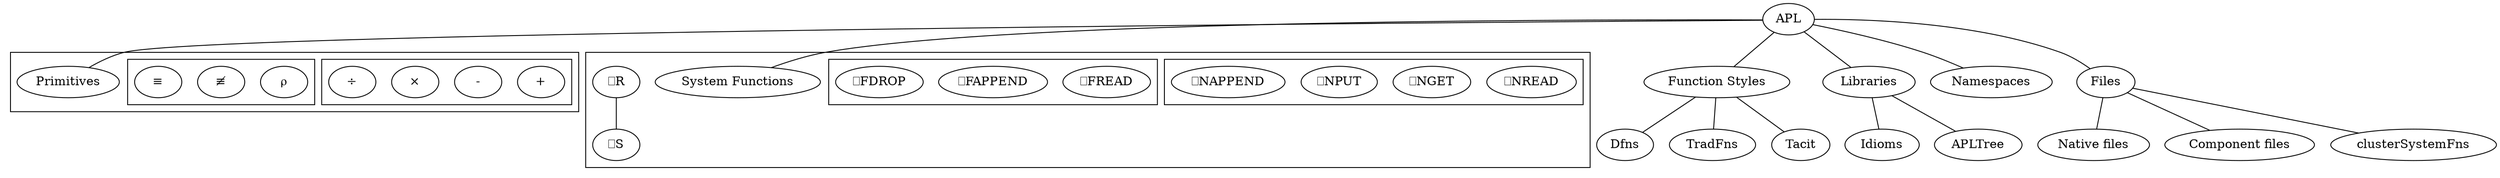 /* Paste this into viz-js.com */
graph Learn{
    subgraph clusterPrimitives{
        "Primitives"
        subgraph clusterMath{
            "+"
            "-"
            "×"
            "\÷"
        }
        subgraph clusterStruct{
            "⍴"
            "≢"
            "≡"
        }
    }
    subgraph clusterSystemFns{
        "System Functions"
        subgraph clusterNative{
        "⎕NREAD"
        "⎕NGET"
        "⎕NPUT"
        "⎕NAPPEND"
        }
        subgraph clusterComponent{
            "⎕FREAD"
            "⎕FAPPEND"
            "⎕FDROP"
        }
        "⎕R" -- "⎕S" 
        }
    "Function Styles" -- "Dfns"
    "Function Styles" -- "TradFns"
    
    
    "APL" -- "Function Styles"
    "APL" -- "Primitives"
    "APL" -- "Libraries"
    "APL" -- "Namespaces"
    "APL" -- "System Functions"
    "Libraries" -- "Idioms"
    "Function Styles" -- "Tacit"
    "Libraries" -- "APLTree"
    "APL" -- "Files"
    
    "Files" -- "Native files"
    "Files" -- "Component files"
    

    "Files" -- clusterSystemFns
}